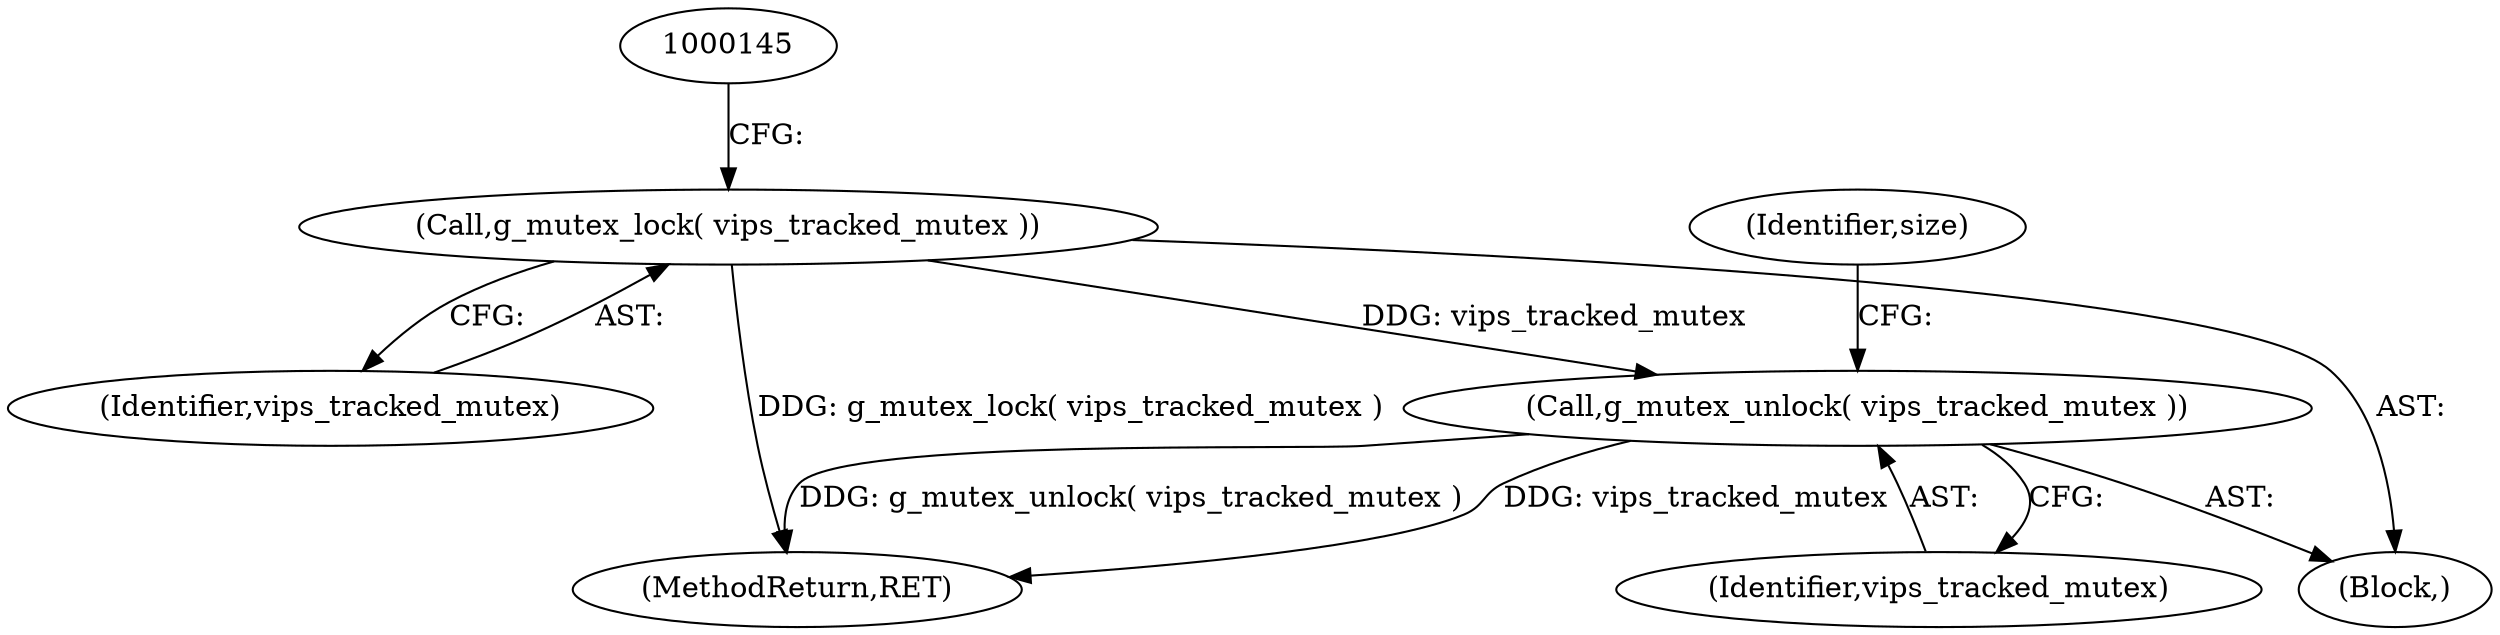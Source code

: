 digraph "0_libvips_00622428bda8d7521db8d74260b519fa41d69d0a_0@API" {
"1000140" [label="(Call,g_mutex_lock( vips_tracked_mutex ))"];
"1000174" [label="(Call,g_mutex_unlock( vips_tracked_mutex ))"];
"1000177" [label="(Identifier,size)"];
"1000141" [label="(Identifier,vips_tracked_mutex)"];
"1000174" [label="(Call,g_mutex_unlock( vips_tracked_mutex ))"];
"1000175" [label="(Identifier,vips_tracked_mutex)"];
"1000140" [label="(Call,g_mutex_lock( vips_tracked_mutex ))"];
"1000103" [label="(Block,)"];
"1000180" [label="(MethodReturn,RET)"];
"1000140" -> "1000103"  [label="AST: "];
"1000140" -> "1000141"  [label="CFG: "];
"1000141" -> "1000140"  [label="AST: "];
"1000145" -> "1000140"  [label="CFG: "];
"1000140" -> "1000180"  [label="DDG: g_mutex_lock( vips_tracked_mutex )"];
"1000140" -> "1000174"  [label="DDG: vips_tracked_mutex"];
"1000174" -> "1000103"  [label="AST: "];
"1000174" -> "1000175"  [label="CFG: "];
"1000175" -> "1000174"  [label="AST: "];
"1000177" -> "1000174"  [label="CFG: "];
"1000174" -> "1000180"  [label="DDG: g_mutex_unlock( vips_tracked_mutex )"];
"1000174" -> "1000180"  [label="DDG: vips_tracked_mutex"];
}
